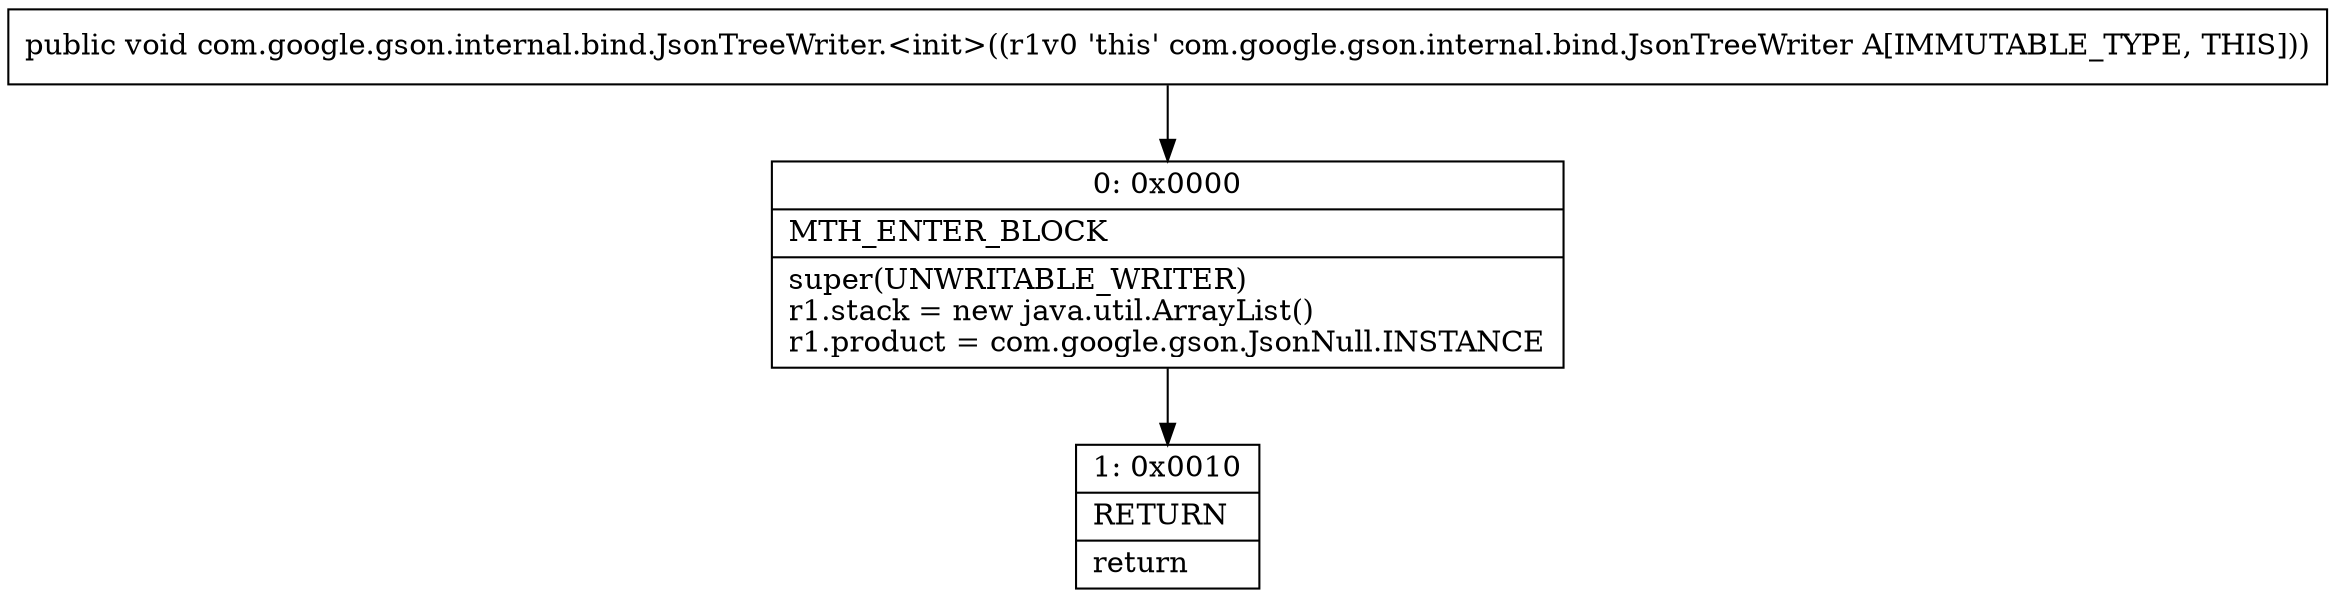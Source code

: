 digraph "CFG forcom.google.gson.internal.bind.JsonTreeWriter.\<init\>()V" {
Node_0 [shape=record,label="{0\:\ 0x0000|MTH_ENTER_BLOCK\l|super(UNWRITABLE_WRITER)\lr1.stack = new java.util.ArrayList()\lr1.product = com.google.gson.JsonNull.INSTANCE\l}"];
Node_1 [shape=record,label="{1\:\ 0x0010|RETURN\l|return\l}"];
MethodNode[shape=record,label="{public void com.google.gson.internal.bind.JsonTreeWriter.\<init\>((r1v0 'this' com.google.gson.internal.bind.JsonTreeWriter A[IMMUTABLE_TYPE, THIS])) }"];
MethodNode -> Node_0;
Node_0 -> Node_1;
}

